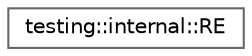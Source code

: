 digraph "Gráfico de jerarquía de clases"
{
 // LATEX_PDF_SIZE
  bgcolor="transparent";
  edge [fontname=Helvetica,fontsize=10,labelfontname=Helvetica,labelfontsize=10];
  node [fontname=Helvetica,fontsize=10,shape=box,height=0.2,width=0.4];
  rankdir="LR";
  Node0 [id="Node000000",label="testing::internal::RE",height=0.2,width=0.4,color="grey40", fillcolor="white", style="filled",URL="$classtesting_1_1internal_1_1_r_e.html",tooltip=" "];
}
